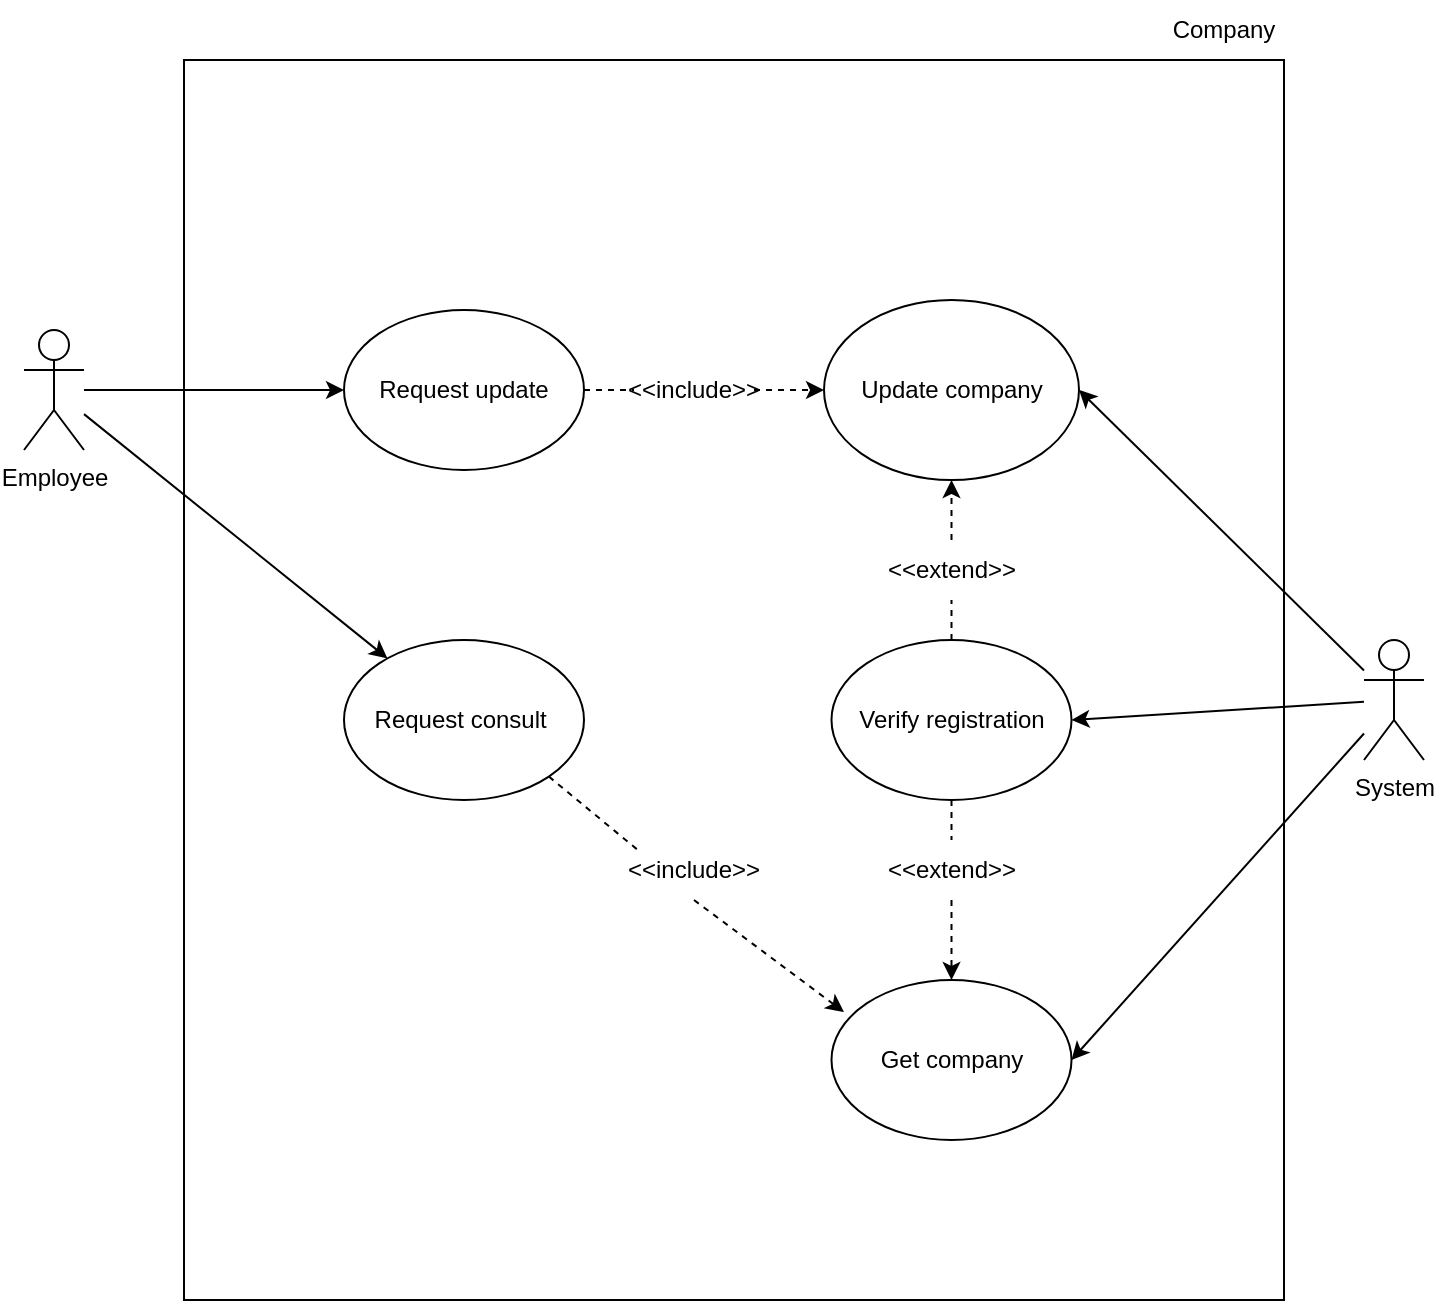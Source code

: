 <mxfile>
    <diagram id="w2ovrw7szdvrLwVim7bD" name="Page-1">
        <mxGraphModel dx="941" dy="770" grid="1" gridSize="10" guides="1" tooltips="1" connect="1" arrows="1" fold="1" page="1" pageScale="1" pageWidth="850" pageHeight="1100" math="0" shadow="0">
            <root>
                <mxCell id="0"/>
                <mxCell id="1" parent="0"/>
                <mxCell id="60" value="" style="rounded=0;whiteSpace=wrap;html=1;" vertex="1" parent="1">
                    <mxGeometry x="200" y="210" width="550" height="620" as="geometry"/>
                </mxCell>
                <mxCell id="28" style="edgeStyle=none;html=1;entryX=0;entryY=0.5;entryDx=0;entryDy=0;" edge="1" parent="1" source="2" target="4">
                    <mxGeometry relative="1" as="geometry"/>
                </mxCell>
                <mxCell id="36" style="edgeStyle=none;html=1;" edge="1" parent="1" source="2" target="35">
                    <mxGeometry relative="1" as="geometry"/>
                </mxCell>
                <mxCell id="2" value="Employee" style="shape=umlActor;verticalLabelPosition=bottom;verticalAlign=top;html=1;outlineConnect=0;fontStyle=0" parent="1" vertex="1">
                    <mxGeometry x="120" y="345" width="30" height="60" as="geometry"/>
                </mxCell>
                <mxCell id="48" style="edgeStyle=none;html=1;entryX=0;entryY=0.5;entryDx=0;entryDy=0;dashed=1;startArrow=none;startFill=0;endArrow=classic;endFill=1;" edge="1" parent="1" source="52" target="17">
                    <mxGeometry relative="1" as="geometry"/>
                </mxCell>
                <mxCell id="4" value="Request update" style="ellipse;whiteSpace=wrap;html=1;" parent="1" vertex="1">
                    <mxGeometry x="280" y="335" width="120" height="80" as="geometry"/>
                </mxCell>
                <mxCell id="31" style="edgeStyle=none;html=1;entryX=1;entryY=0.5;entryDx=0;entryDy=0;" edge="1" parent="1" source="7" target="17">
                    <mxGeometry relative="1" as="geometry"/>
                </mxCell>
                <mxCell id="32" style="edgeStyle=none;html=1;entryX=1;entryY=0.5;entryDx=0;entryDy=0;" edge="1" parent="1" source="7" target="27">
                    <mxGeometry relative="1" as="geometry"/>
                </mxCell>
                <mxCell id="39" style="edgeStyle=none;html=1;entryX=1;entryY=0.5;entryDx=0;entryDy=0;" edge="1" parent="1" source="7" target="38">
                    <mxGeometry relative="1" as="geometry"/>
                </mxCell>
                <mxCell id="7" value="System" style="shape=umlActor;verticalLabelPosition=bottom;verticalAlign=top;html=1;outlineConnect=0;fontStyle=0" parent="1" vertex="1">
                    <mxGeometry x="790" y="500" width="30" height="60" as="geometry"/>
                </mxCell>
                <mxCell id="17" value="Update company" style="ellipse;whiteSpace=wrap;html=1;" parent="1" vertex="1">
                    <mxGeometry x="520" y="330" width="127.5" height="90" as="geometry"/>
                </mxCell>
                <mxCell id="50" style="edgeStyle=none;html=1;entryX=0.5;entryY=1;entryDx=0;entryDy=0;dashed=1;startArrow=none;startFill=0;endArrow=classic;endFill=1;" edge="1" parent="1" source="56" target="17">
                    <mxGeometry relative="1" as="geometry"/>
                </mxCell>
                <mxCell id="51" style="edgeStyle=none;html=1;exitX=0.5;exitY=1;exitDx=0;exitDy=0;entryX=0.5;entryY=0;entryDx=0;entryDy=0;dashed=1;startArrow=none;startFill=0;endArrow=classic;endFill=1;" edge="1" parent="1" source="58" target="38">
                    <mxGeometry relative="1" as="geometry"/>
                </mxCell>
                <mxCell id="27" value="Verify registration" style="ellipse;whiteSpace=wrap;html=1;" vertex="1" parent="1">
                    <mxGeometry x="523.75" y="500" width="120" height="80" as="geometry"/>
                </mxCell>
                <mxCell id="49" style="edgeStyle=none;html=1;exitX=0.5;exitY=1;exitDx=0;exitDy=0;entryX=0.052;entryY=0.2;entryDx=0;entryDy=0;entryPerimeter=0;dashed=1;startArrow=none;startFill=0;endArrow=classic;endFill=1;" edge="1" parent="1" source="54" target="38">
                    <mxGeometry relative="1" as="geometry"/>
                </mxCell>
                <mxCell id="35" value="Request consult&amp;nbsp;" style="ellipse;whiteSpace=wrap;html=1;" vertex="1" parent="1">
                    <mxGeometry x="280" y="500" width="120" height="80" as="geometry"/>
                </mxCell>
                <mxCell id="38" value="Get company" style="ellipse;whiteSpace=wrap;html=1;" vertex="1" parent="1">
                    <mxGeometry x="523.75" y="670" width="120" height="80" as="geometry"/>
                </mxCell>
                <mxCell id="52" value="&amp;lt;&amp;lt;include&amp;gt;&amp;gt;" style="text;html=1;strokeColor=none;fillColor=none;align=center;verticalAlign=middle;whiteSpace=wrap;rounded=0;" vertex="1" parent="1">
                    <mxGeometry x="425" y="360" width="60" height="30" as="geometry"/>
                </mxCell>
                <mxCell id="53" value="" style="edgeStyle=none;html=1;entryX=0;entryY=0.5;entryDx=0;entryDy=0;dashed=1;startArrow=none;startFill=0;endArrow=none;endFill=1;" edge="1" parent="1" source="4" target="52">
                    <mxGeometry relative="1" as="geometry">
                        <mxPoint x="400" y="375" as="sourcePoint"/>
                        <mxPoint x="520" y="375" as="targetPoint"/>
                    </mxGeometry>
                </mxCell>
                <mxCell id="54" value="&amp;lt;&amp;lt;include&amp;gt;&amp;gt;" style="text;html=1;strokeColor=none;fillColor=none;align=center;verticalAlign=middle;whiteSpace=wrap;rounded=0;" vertex="1" parent="1">
                    <mxGeometry x="425" y="600" width="60" height="30" as="geometry"/>
                </mxCell>
                <mxCell id="55" value="" style="edgeStyle=none;html=1;exitX=1;exitY=1;exitDx=0;exitDy=0;entryX=0.052;entryY=0.2;entryDx=0;entryDy=0;entryPerimeter=0;dashed=1;startArrow=none;startFill=0;endArrow=none;endFill=1;" edge="1" parent="1" source="35" target="54">
                    <mxGeometry relative="1" as="geometry">
                        <mxPoint x="382.426" y="568.284" as="sourcePoint"/>
                        <mxPoint x="529.99" y="686" as="targetPoint"/>
                    </mxGeometry>
                </mxCell>
                <mxCell id="56" value="&amp;lt;&amp;lt;extend&amp;gt;&amp;gt;" style="text;html=1;strokeColor=none;fillColor=none;align=center;verticalAlign=middle;whiteSpace=wrap;rounded=0;" vertex="1" parent="1">
                    <mxGeometry x="553.75" y="450" width="60" height="30" as="geometry"/>
                </mxCell>
                <mxCell id="57" value="" style="edgeStyle=none;html=1;entryX=0.5;entryY=1;entryDx=0;entryDy=0;dashed=1;startArrow=none;startFill=0;endArrow=none;endFill=1;" edge="1" parent="1" source="27" target="56">
                    <mxGeometry relative="1" as="geometry">
                        <mxPoint x="583.75" y="500" as="sourcePoint"/>
                        <mxPoint x="583.75" y="420" as="targetPoint"/>
                    </mxGeometry>
                </mxCell>
                <mxCell id="58" value="&amp;lt;&amp;lt;extend&amp;gt;&amp;gt;" style="text;html=1;strokeColor=none;fillColor=none;align=center;verticalAlign=middle;whiteSpace=wrap;rounded=0;" vertex="1" parent="1">
                    <mxGeometry x="553.75" y="600" width="60" height="30" as="geometry"/>
                </mxCell>
                <mxCell id="59" value="" style="edgeStyle=none;html=1;exitX=0.5;exitY=1;exitDx=0;exitDy=0;entryX=0.5;entryY=0;entryDx=0;entryDy=0;dashed=1;startArrow=none;startFill=0;endArrow=none;endFill=1;" edge="1" parent="1" source="27" target="58">
                    <mxGeometry relative="1" as="geometry">
                        <mxPoint x="583.75" y="580" as="sourcePoint"/>
                        <mxPoint x="583.75" y="670" as="targetPoint"/>
                    </mxGeometry>
                </mxCell>
                <mxCell id="61" value="Company" style="text;html=1;strokeColor=none;fillColor=none;align=center;verticalAlign=middle;whiteSpace=wrap;rounded=0;" vertex="1" parent="1">
                    <mxGeometry x="690" y="180" width="60" height="30" as="geometry"/>
                </mxCell>
            </root>
        </mxGraphModel>
    </diagram>
</mxfile>
